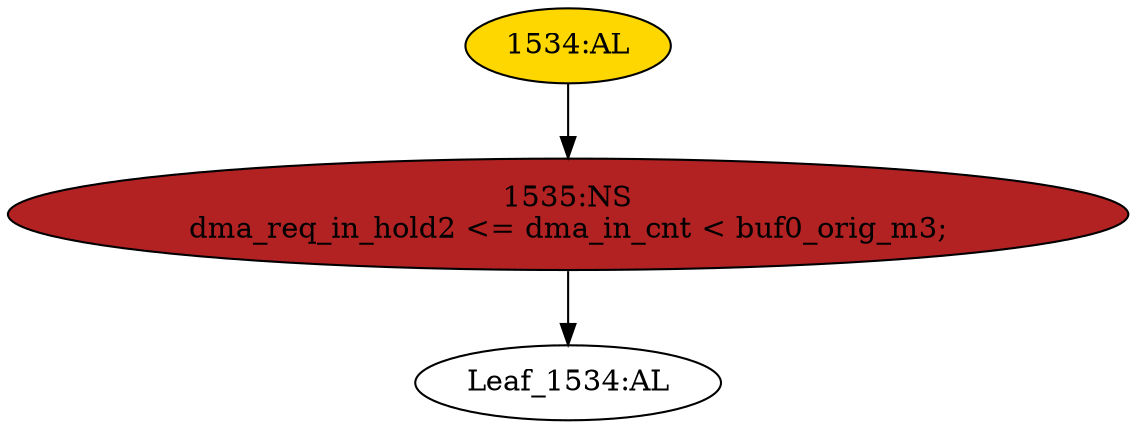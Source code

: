 strict digraph "" {
	node [label="\N"];
	"Leaf_1534:AL"	 [def_var="['dma_req_in_hold2']",
		label="Leaf_1534:AL"];
	"1535:NS"	 [ast="<pyverilog.vparser.ast.NonblockingSubstitution object at 0x7f0a38da7390>",
		fillcolor=firebrick,
		label="1535:NS
dma_req_in_hold2 <= dma_in_cnt < buf0_orig_m3;",
		statements="[<pyverilog.vparser.ast.NonblockingSubstitution object at 0x7f0a38da7390>]",
		style=filled,
		typ=NonblockingSubstitution];
	"1535:NS" -> "Leaf_1534:AL"	 [cond="[]",
		lineno=None];
	"1534:AL"	 [ast="<pyverilog.vparser.ast.Always object at 0x7f0a38da7590>",
		clk_sens=False,
		fillcolor=gold,
		label="1534:AL",
		sens="['wclk']",
		statements="[]",
		style=filled,
		typ=Always,
		use_var="['dma_in_cnt', 'buf0_orig_m3']"];
	"1534:AL" -> "1535:NS"	 [cond="[]",
		lineno=None];
}
